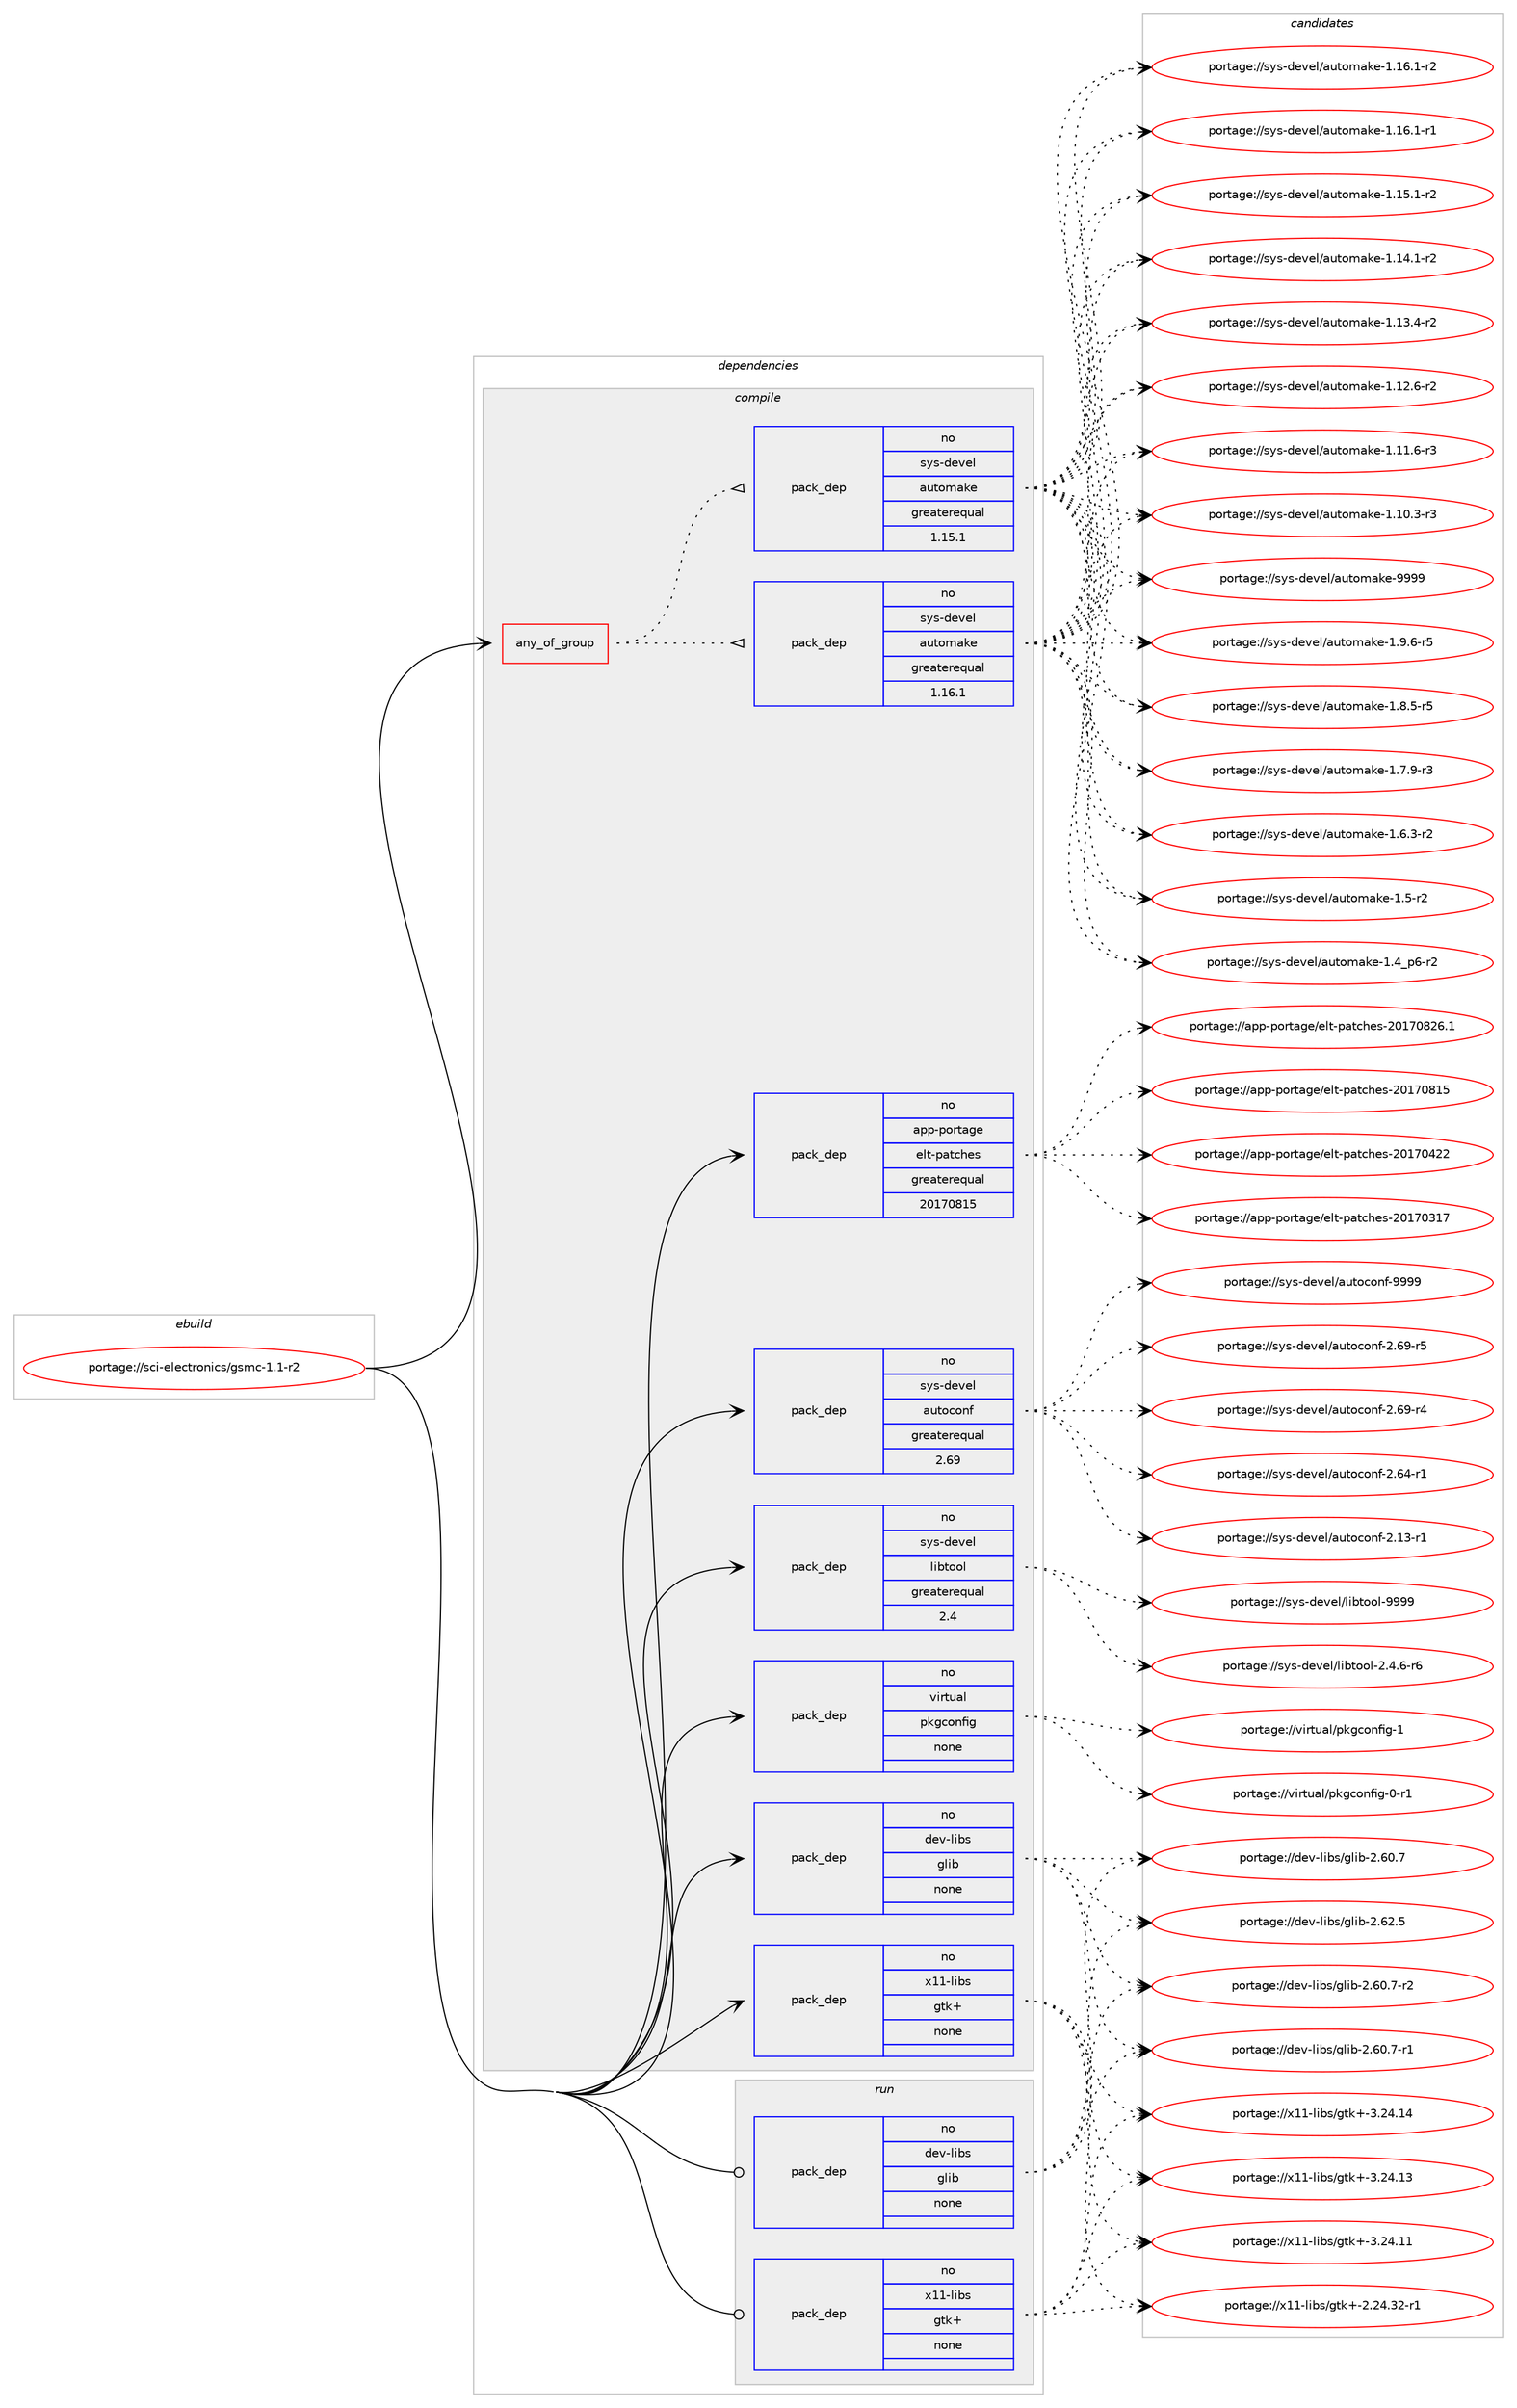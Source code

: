 digraph prolog {

# *************
# Graph options
# *************

newrank=true;
concentrate=true;
compound=true;
graph [rankdir=LR,fontname=Helvetica,fontsize=10,ranksep=1.5];#, ranksep=2.5, nodesep=0.2];
edge  [arrowhead=vee];
node  [fontname=Helvetica,fontsize=10];

# **********
# The ebuild
# **********

subgraph cluster_leftcol {
color=gray;
rank=same;
label=<<i>ebuild</i>>;
id [label="portage://sci-electronics/gsmc-1.1-r2", color=red, width=4, href="../sci-electronics/gsmc-1.1-r2.svg"];
}

# ****************
# The dependencies
# ****************

subgraph cluster_midcol {
color=gray;
label=<<i>dependencies</i>>;
subgraph cluster_compile {
fillcolor="#eeeeee";
style=filled;
label=<<i>compile</i>>;
subgraph any1158 {
dependency58373 [label=<<TABLE BORDER="0" CELLBORDER="1" CELLSPACING="0" CELLPADDING="4"><TR><TD CELLPADDING="10">any_of_group</TD></TR></TABLE>>, shape=none, color=red];subgraph pack44992 {
dependency58374 [label=<<TABLE BORDER="0" CELLBORDER="1" CELLSPACING="0" CELLPADDING="4" WIDTH="220"><TR><TD ROWSPAN="6" CELLPADDING="30">pack_dep</TD></TR><TR><TD WIDTH="110">no</TD></TR><TR><TD>sys-devel</TD></TR><TR><TD>automake</TD></TR><TR><TD>greaterequal</TD></TR><TR><TD>1.16.1</TD></TR></TABLE>>, shape=none, color=blue];
}
dependency58373:e -> dependency58374:w [weight=20,style="dotted",arrowhead="oinv"];
subgraph pack44993 {
dependency58375 [label=<<TABLE BORDER="0" CELLBORDER="1" CELLSPACING="0" CELLPADDING="4" WIDTH="220"><TR><TD ROWSPAN="6" CELLPADDING="30">pack_dep</TD></TR><TR><TD WIDTH="110">no</TD></TR><TR><TD>sys-devel</TD></TR><TR><TD>automake</TD></TR><TR><TD>greaterequal</TD></TR><TR><TD>1.15.1</TD></TR></TABLE>>, shape=none, color=blue];
}
dependency58373:e -> dependency58375:w [weight=20,style="dotted",arrowhead="oinv"];
}
id:e -> dependency58373:w [weight=20,style="solid",arrowhead="vee"];
subgraph pack44994 {
dependency58376 [label=<<TABLE BORDER="0" CELLBORDER="1" CELLSPACING="0" CELLPADDING="4" WIDTH="220"><TR><TD ROWSPAN="6" CELLPADDING="30">pack_dep</TD></TR><TR><TD WIDTH="110">no</TD></TR><TR><TD>app-portage</TD></TR><TR><TD>elt-patches</TD></TR><TR><TD>greaterequal</TD></TR><TR><TD>20170815</TD></TR></TABLE>>, shape=none, color=blue];
}
id:e -> dependency58376:w [weight=20,style="solid",arrowhead="vee"];
subgraph pack44995 {
dependency58377 [label=<<TABLE BORDER="0" CELLBORDER="1" CELLSPACING="0" CELLPADDING="4" WIDTH="220"><TR><TD ROWSPAN="6" CELLPADDING="30">pack_dep</TD></TR><TR><TD WIDTH="110">no</TD></TR><TR><TD>dev-libs</TD></TR><TR><TD>glib</TD></TR><TR><TD>none</TD></TR><TR><TD></TD></TR></TABLE>>, shape=none, color=blue];
}
id:e -> dependency58377:w [weight=20,style="solid",arrowhead="vee"];
subgraph pack44996 {
dependency58378 [label=<<TABLE BORDER="0" CELLBORDER="1" CELLSPACING="0" CELLPADDING="4" WIDTH="220"><TR><TD ROWSPAN="6" CELLPADDING="30">pack_dep</TD></TR><TR><TD WIDTH="110">no</TD></TR><TR><TD>sys-devel</TD></TR><TR><TD>autoconf</TD></TR><TR><TD>greaterequal</TD></TR><TR><TD>2.69</TD></TR></TABLE>>, shape=none, color=blue];
}
id:e -> dependency58378:w [weight=20,style="solid",arrowhead="vee"];
subgraph pack44997 {
dependency58379 [label=<<TABLE BORDER="0" CELLBORDER="1" CELLSPACING="0" CELLPADDING="4" WIDTH="220"><TR><TD ROWSPAN="6" CELLPADDING="30">pack_dep</TD></TR><TR><TD WIDTH="110">no</TD></TR><TR><TD>sys-devel</TD></TR><TR><TD>libtool</TD></TR><TR><TD>greaterequal</TD></TR><TR><TD>2.4</TD></TR></TABLE>>, shape=none, color=blue];
}
id:e -> dependency58379:w [weight=20,style="solid",arrowhead="vee"];
subgraph pack44998 {
dependency58380 [label=<<TABLE BORDER="0" CELLBORDER="1" CELLSPACING="0" CELLPADDING="4" WIDTH="220"><TR><TD ROWSPAN="6" CELLPADDING="30">pack_dep</TD></TR><TR><TD WIDTH="110">no</TD></TR><TR><TD>virtual</TD></TR><TR><TD>pkgconfig</TD></TR><TR><TD>none</TD></TR><TR><TD></TD></TR></TABLE>>, shape=none, color=blue];
}
id:e -> dependency58380:w [weight=20,style="solid",arrowhead="vee"];
subgraph pack44999 {
dependency58381 [label=<<TABLE BORDER="0" CELLBORDER="1" CELLSPACING="0" CELLPADDING="4" WIDTH="220"><TR><TD ROWSPAN="6" CELLPADDING="30">pack_dep</TD></TR><TR><TD WIDTH="110">no</TD></TR><TR><TD>x11-libs</TD></TR><TR><TD>gtk+</TD></TR><TR><TD>none</TD></TR><TR><TD></TD></TR></TABLE>>, shape=none, color=blue];
}
id:e -> dependency58381:w [weight=20,style="solid",arrowhead="vee"];
}
subgraph cluster_compileandrun {
fillcolor="#eeeeee";
style=filled;
label=<<i>compile and run</i>>;
}
subgraph cluster_run {
fillcolor="#eeeeee";
style=filled;
label=<<i>run</i>>;
subgraph pack45000 {
dependency58382 [label=<<TABLE BORDER="0" CELLBORDER="1" CELLSPACING="0" CELLPADDING="4" WIDTH="220"><TR><TD ROWSPAN="6" CELLPADDING="30">pack_dep</TD></TR><TR><TD WIDTH="110">no</TD></TR><TR><TD>dev-libs</TD></TR><TR><TD>glib</TD></TR><TR><TD>none</TD></TR><TR><TD></TD></TR></TABLE>>, shape=none, color=blue];
}
id:e -> dependency58382:w [weight=20,style="solid",arrowhead="odot"];
subgraph pack45001 {
dependency58383 [label=<<TABLE BORDER="0" CELLBORDER="1" CELLSPACING="0" CELLPADDING="4" WIDTH="220"><TR><TD ROWSPAN="6" CELLPADDING="30">pack_dep</TD></TR><TR><TD WIDTH="110">no</TD></TR><TR><TD>x11-libs</TD></TR><TR><TD>gtk+</TD></TR><TR><TD>none</TD></TR><TR><TD></TD></TR></TABLE>>, shape=none, color=blue];
}
id:e -> dependency58383:w [weight=20,style="solid",arrowhead="odot"];
}
}

# **************
# The candidates
# **************

subgraph cluster_choices {
rank=same;
color=gray;
label=<<i>candidates</i>>;

subgraph choice44992 {
color=black;
nodesep=1;
choice115121115451001011181011084797117116111109971071014557575757 [label="portage://sys-devel/automake-9999", color=red, width=4,href="../sys-devel/automake-9999.svg"];
choice115121115451001011181011084797117116111109971071014549465746544511453 [label="portage://sys-devel/automake-1.9.6-r5", color=red, width=4,href="../sys-devel/automake-1.9.6-r5.svg"];
choice115121115451001011181011084797117116111109971071014549465646534511453 [label="portage://sys-devel/automake-1.8.5-r5", color=red, width=4,href="../sys-devel/automake-1.8.5-r5.svg"];
choice115121115451001011181011084797117116111109971071014549465546574511451 [label="portage://sys-devel/automake-1.7.9-r3", color=red, width=4,href="../sys-devel/automake-1.7.9-r3.svg"];
choice115121115451001011181011084797117116111109971071014549465446514511450 [label="portage://sys-devel/automake-1.6.3-r2", color=red, width=4,href="../sys-devel/automake-1.6.3-r2.svg"];
choice11512111545100101118101108479711711611110997107101454946534511450 [label="portage://sys-devel/automake-1.5-r2", color=red, width=4,href="../sys-devel/automake-1.5-r2.svg"];
choice115121115451001011181011084797117116111109971071014549465295112544511450 [label="portage://sys-devel/automake-1.4_p6-r2", color=red, width=4,href="../sys-devel/automake-1.4_p6-r2.svg"];
choice11512111545100101118101108479711711611110997107101454946495446494511450 [label="portage://sys-devel/automake-1.16.1-r2", color=red, width=4,href="../sys-devel/automake-1.16.1-r2.svg"];
choice11512111545100101118101108479711711611110997107101454946495446494511449 [label="portage://sys-devel/automake-1.16.1-r1", color=red, width=4,href="../sys-devel/automake-1.16.1-r1.svg"];
choice11512111545100101118101108479711711611110997107101454946495346494511450 [label="portage://sys-devel/automake-1.15.1-r2", color=red, width=4,href="../sys-devel/automake-1.15.1-r2.svg"];
choice11512111545100101118101108479711711611110997107101454946495246494511450 [label="portage://sys-devel/automake-1.14.1-r2", color=red, width=4,href="../sys-devel/automake-1.14.1-r2.svg"];
choice11512111545100101118101108479711711611110997107101454946495146524511450 [label="portage://sys-devel/automake-1.13.4-r2", color=red, width=4,href="../sys-devel/automake-1.13.4-r2.svg"];
choice11512111545100101118101108479711711611110997107101454946495046544511450 [label="portage://sys-devel/automake-1.12.6-r2", color=red, width=4,href="../sys-devel/automake-1.12.6-r2.svg"];
choice11512111545100101118101108479711711611110997107101454946494946544511451 [label="portage://sys-devel/automake-1.11.6-r3", color=red, width=4,href="../sys-devel/automake-1.11.6-r3.svg"];
choice11512111545100101118101108479711711611110997107101454946494846514511451 [label="portage://sys-devel/automake-1.10.3-r3", color=red, width=4,href="../sys-devel/automake-1.10.3-r3.svg"];
dependency58374:e -> choice115121115451001011181011084797117116111109971071014557575757:w [style=dotted,weight="100"];
dependency58374:e -> choice115121115451001011181011084797117116111109971071014549465746544511453:w [style=dotted,weight="100"];
dependency58374:e -> choice115121115451001011181011084797117116111109971071014549465646534511453:w [style=dotted,weight="100"];
dependency58374:e -> choice115121115451001011181011084797117116111109971071014549465546574511451:w [style=dotted,weight="100"];
dependency58374:e -> choice115121115451001011181011084797117116111109971071014549465446514511450:w [style=dotted,weight="100"];
dependency58374:e -> choice11512111545100101118101108479711711611110997107101454946534511450:w [style=dotted,weight="100"];
dependency58374:e -> choice115121115451001011181011084797117116111109971071014549465295112544511450:w [style=dotted,weight="100"];
dependency58374:e -> choice11512111545100101118101108479711711611110997107101454946495446494511450:w [style=dotted,weight="100"];
dependency58374:e -> choice11512111545100101118101108479711711611110997107101454946495446494511449:w [style=dotted,weight="100"];
dependency58374:e -> choice11512111545100101118101108479711711611110997107101454946495346494511450:w [style=dotted,weight="100"];
dependency58374:e -> choice11512111545100101118101108479711711611110997107101454946495246494511450:w [style=dotted,weight="100"];
dependency58374:e -> choice11512111545100101118101108479711711611110997107101454946495146524511450:w [style=dotted,weight="100"];
dependency58374:e -> choice11512111545100101118101108479711711611110997107101454946495046544511450:w [style=dotted,weight="100"];
dependency58374:e -> choice11512111545100101118101108479711711611110997107101454946494946544511451:w [style=dotted,weight="100"];
dependency58374:e -> choice11512111545100101118101108479711711611110997107101454946494846514511451:w [style=dotted,weight="100"];
}
subgraph choice44993 {
color=black;
nodesep=1;
choice115121115451001011181011084797117116111109971071014557575757 [label="portage://sys-devel/automake-9999", color=red, width=4,href="../sys-devel/automake-9999.svg"];
choice115121115451001011181011084797117116111109971071014549465746544511453 [label="portage://sys-devel/automake-1.9.6-r5", color=red, width=4,href="../sys-devel/automake-1.9.6-r5.svg"];
choice115121115451001011181011084797117116111109971071014549465646534511453 [label="portage://sys-devel/automake-1.8.5-r5", color=red, width=4,href="../sys-devel/automake-1.8.5-r5.svg"];
choice115121115451001011181011084797117116111109971071014549465546574511451 [label="portage://sys-devel/automake-1.7.9-r3", color=red, width=4,href="../sys-devel/automake-1.7.9-r3.svg"];
choice115121115451001011181011084797117116111109971071014549465446514511450 [label="portage://sys-devel/automake-1.6.3-r2", color=red, width=4,href="../sys-devel/automake-1.6.3-r2.svg"];
choice11512111545100101118101108479711711611110997107101454946534511450 [label="portage://sys-devel/automake-1.5-r2", color=red, width=4,href="../sys-devel/automake-1.5-r2.svg"];
choice115121115451001011181011084797117116111109971071014549465295112544511450 [label="portage://sys-devel/automake-1.4_p6-r2", color=red, width=4,href="../sys-devel/automake-1.4_p6-r2.svg"];
choice11512111545100101118101108479711711611110997107101454946495446494511450 [label="portage://sys-devel/automake-1.16.1-r2", color=red, width=4,href="../sys-devel/automake-1.16.1-r2.svg"];
choice11512111545100101118101108479711711611110997107101454946495446494511449 [label="portage://sys-devel/automake-1.16.1-r1", color=red, width=4,href="../sys-devel/automake-1.16.1-r1.svg"];
choice11512111545100101118101108479711711611110997107101454946495346494511450 [label="portage://sys-devel/automake-1.15.1-r2", color=red, width=4,href="../sys-devel/automake-1.15.1-r2.svg"];
choice11512111545100101118101108479711711611110997107101454946495246494511450 [label="portage://sys-devel/automake-1.14.1-r2", color=red, width=4,href="../sys-devel/automake-1.14.1-r2.svg"];
choice11512111545100101118101108479711711611110997107101454946495146524511450 [label="portage://sys-devel/automake-1.13.4-r2", color=red, width=4,href="../sys-devel/automake-1.13.4-r2.svg"];
choice11512111545100101118101108479711711611110997107101454946495046544511450 [label="portage://sys-devel/automake-1.12.6-r2", color=red, width=4,href="../sys-devel/automake-1.12.6-r2.svg"];
choice11512111545100101118101108479711711611110997107101454946494946544511451 [label="portage://sys-devel/automake-1.11.6-r3", color=red, width=4,href="../sys-devel/automake-1.11.6-r3.svg"];
choice11512111545100101118101108479711711611110997107101454946494846514511451 [label="portage://sys-devel/automake-1.10.3-r3", color=red, width=4,href="../sys-devel/automake-1.10.3-r3.svg"];
dependency58375:e -> choice115121115451001011181011084797117116111109971071014557575757:w [style=dotted,weight="100"];
dependency58375:e -> choice115121115451001011181011084797117116111109971071014549465746544511453:w [style=dotted,weight="100"];
dependency58375:e -> choice115121115451001011181011084797117116111109971071014549465646534511453:w [style=dotted,weight="100"];
dependency58375:e -> choice115121115451001011181011084797117116111109971071014549465546574511451:w [style=dotted,weight="100"];
dependency58375:e -> choice115121115451001011181011084797117116111109971071014549465446514511450:w [style=dotted,weight="100"];
dependency58375:e -> choice11512111545100101118101108479711711611110997107101454946534511450:w [style=dotted,weight="100"];
dependency58375:e -> choice115121115451001011181011084797117116111109971071014549465295112544511450:w [style=dotted,weight="100"];
dependency58375:e -> choice11512111545100101118101108479711711611110997107101454946495446494511450:w [style=dotted,weight="100"];
dependency58375:e -> choice11512111545100101118101108479711711611110997107101454946495446494511449:w [style=dotted,weight="100"];
dependency58375:e -> choice11512111545100101118101108479711711611110997107101454946495346494511450:w [style=dotted,weight="100"];
dependency58375:e -> choice11512111545100101118101108479711711611110997107101454946495246494511450:w [style=dotted,weight="100"];
dependency58375:e -> choice11512111545100101118101108479711711611110997107101454946495146524511450:w [style=dotted,weight="100"];
dependency58375:e -> choice11512111545100101118101108479711711611110997107101454946495046544511450:w [style=dotted,weight="100"];
dependency58375:e -> choice11512111545100101118101108479711711611110997107101454946494946544511451:w [style=dotted,weight="100"];
dependency58375:e -> choice11512111545100101118101108479711711611110997107101454946494846514511451:w [style=dotted,weight="100"];
}
subgraph choice44994 {
color=black;
nodesep=1;
choice971121124511211111411697103101471011081164511297116991041011154550484955485650544649 [label="portage://app-portage/elt-patches-20170826.1", color=red, width=4,href="../app-portage/elt-patches-20170826.1.svg"];
choice97112112451121111141169710310147101108116451129711699104101115455048495548564953 [label="portage://app-portage/elt-patches-20170815", color=red, width=4,href="../app-portage/elt-patches-20170815.svg"];
choice97112112451121111141169710310147101108116451129711699104101115455048495548525050 [label="portage://app-portage/elt-patches-20170422", color=red, width=4,href="../app-portage/elt-patches-20170422.svg"];
choice97112112451121111141169710310147101108116451129711699104101115455048495548514955 [label="portage://app-portage/elt-patches-20170317", color=red, width=4,href="../app-portage/elt-patches-20170317.svg"];
dependency58376:e -> choice971121124511211111411697103101471011081164511297116991041011154550484955485650544649:w [style=dotted,weight="100"];
dependency58376:e -> choice97112112451121111141169710310147101108116451129711699104101115455048495548564953:w [style=dotted,weight="100"];
dependency58376:e -> choice97112112451121111141169710310147101108116451129711699104101115455048495548525050:w [style=dotted,weight="100"];
dependency58376:e -> choice97112112451121111141169710310147101108116451129711699104101115455048495548514955:w [style=dotted,weight="100"];
}
subgraph choice44995 {
color=black;
nodesep=1;
choice1001011184510810598115471031081059845504654504653 [label="portage://dev-libs/glib-2.62.5", color=red, width=4,href="../dev-libs/glib-2.62.5.svg"];
choice10010111845108105981154710310810598455046544846554511450 [label="portage://dev-libs/glib-2.60.7-r2", color=red, width=4,href="../dev-libs/glib-2.60.7-r2.svg"];
choice10010111845108105981154710310810598455046544846554511449 [label="portage://dev-libs/glib-2.60.7-r1", color=red, width=4,href="../dev-libs/glib-2.60.7-r1.svg"];
choice1001011184510810598115471031081059845504654484655 [label="portage://dev-libs/glib-2.60.7", color=red, width=4,href="../dev-libs/glib-2.60.7.svg"];
dependency58377:e -> choice1001011184510810598115471031081059845504654504653:w [style=dotted,weight="100"];
dependency58377:e -> choice10010111845108105981154710310810598455046544846554511450:w [style=dotted,weight="100"];
dependency58377:e -> choice10010111845108105981154710310810598455046544846554511449:w [style=dotted,weight="100"];
dependency58377:e -> choice1001011184510810598115471031081059845504654484655:w [style=dotted,weight="100"];
}
subgraph choice44996 {
color=black;
nodesep=1;
choice115121115451001011181011084797117116111991111101024557575757 [label="portage://sys-devel/autoconf-9999", color=red, width=4,href="../sys-devel/autoconf-9999.svg"];
choice1151211154510010111810110847971171161119911111010245504654574511453 [label="portage://sys-devel/autoconf-2.69-r5", color=red, width=4,href="../sys-devel/autoconf-2.69-r5.svg"];
choice1151211154510010111810110847971171161119911111010245504654574511452 [label="portage://sys-devel/autoconf-2.69-r4", color=red, width=4,href="../sys-devel/autoconf-2.69-r4.svg"];
choice1151211154510010111810110847971171161119911111010245504654524511449 [label="portage://sys-devel/autoconf-2.64-r1", color=red, width=4,href="../sys-devel/autoconf-2.64-r1.svg"];
choice1151211154510010111810110847971171161119911111010245504649514511449 [label="portage://sys-devel/autoconf-2.13-r1", color=red, width=4,href="../sys-devel/autoconf-2.13-r1.svg"];
dependency58378:e -> choice115121115451001011181011084797117116111991111101024557575757:w [style=dotted,weight="100"];
dependency58378:e -> choice1151211154510010111810110847971171161119911111010245504654574511453:w [style=dotted,weight="100"];
dependency58378:e -> choice1151211154510010111810110847971171161119911111010245504654574511452:w [style=dotted,weight="100"];
dependency58378:e -> choice1151211154510010111810110847971171161119911111010245504654524511449:w [style=dotted,weight="100"];
dependency58378:e -> choice1151211154510010111810110847971171161119911111010245504649514511449:w [style=dotted,weight="100"];
}
subgraph choice44997 {
color=black;
nodesep=1;
choice1151211154510010111810110847108105981161111111084557575757 [label="portage://sys-devel/libtool-9999", color=red, width=4,href="../sys-devel/libtool-9999.svg"];
choice1151211154510010111810110847108105981161111111084550465246544511454 [label="portage://sys-devel/libtool-2.4.6-r6", color=red, width=4,href="../sys-devel/libtool-2.4.6-r6.svg"];
dependency58379:e -> choice1151211154510010111810110847108105981161111111084557575757:w [style=dotted,weight="100"];
dependency58379:e -> choice1151211154510010111810110847108105981161111111084550465246544511454:w [style=dotted,weight="100"];
}
subgraph choice44998 {
color=black;
nodesep=1;
choice1181051141161179710847112107103991111101021051034549 [label="portage://virtual/pkgconfig-1", color=red, width=4,href="../virtual/pkgconfig-1.svg"];
choice11810511411611797108471121071039911111010210510345484511449 [label="portage://virtual/pkgconfig-0-r1", color=red, width=4,href="../virtual/pkgconfig-0-r1.svg"];
dependency58380:e -> choice1181051141161179710847112107103991111101021051034549:w [style=dotted,weight="100"];
dependency58380:e -> choice11810511411611797108471121071039911111010210510345484511449:w [style=dotted,weight="100"];
}
subgraph choice44999 {
color=black;
nodesep=1;
choice1204949451081059811547103116107434551465052464952 [label="portage://x11-libs/gtk+-3.24.14", color=red, width=4,href="../x11-libs/gtk+-3.24.14.svg"];
choice1204949451081059811547103116107434551465052464951 [label="portage://x11-libs/gtk+-3.24.13", color=red, width=4,href="../x11-libs/gtk+-3.24.13.svg"];
choice1204949451081059811547103116107434551465052464949 [label="portage://x11-libs/gtk+-3.24.11", color=red, width=4,href="../x11-libs/gtk+-3.24.11.svg"];
choice12049494510810598115471031161074345504650524651504511449 [label="portage://x11-libs/gtk+-2.24.32-r1", color=red, width=4,href="../x11-libs/gtk+-2.24.32-r1.svg"];
dependency58381:e -> choice1204949451081059811547103116107434551465052464952:w [style=dotted,weight="100"];
dependency58381:e -> choice1204949451081059811547103116107434551465052464951:w [style=dotted,weight="100"];
dependency58381:e -> choice1204949451081059811547103116107434551465052464949:w [style=dotted,weight="100"];
dependency58381:e -> choice12049494510810598115471031161074345504650524651504511449:w [style=dotted,weight="100"];
}
subgraph choice45000 {
color=black;
nodesep=1;
choice1001011184510810598115471031081059845504654504653 [label="portage://dev-libs/glib-2.62.5", color=red, width=4,href="../dev-libs/glib-2.62.5.svg"];
choice10010111845108105981154710310810598455046544846554511450 [label="portage://dev-libs/glib-2.60.7-r2", color=red, width=4,href="../dev-libs/glib-2.60.7-r2.svg"];
choice10010111845108105981154710310810598455046544846554511449 [label="portage://dev-libs/glib-2.60.7-r1", color=red, width=4,href="../dev-libs/glib-2.60.7-r1.svg"];
choice1001011184510810598115471031081059845504654484655 [label="portage://dev-libs/glib-2.60.7", color=red, width=4,href="../dev-libs/glib-2.60.7.svg"];
dependency58382:e -> choice1001011184510810598115471031081059845504654504653:w [style=dotted,weight="100"];
dependency58382:e -> choice10010111845108105981154710310810598455046544846554511450:w [style=dotted,weight="100"];
dependency58382:e -> choice10010111845108105981154710310810598455046544846554511449:w [style=dotted,weight="100"];
dependency58382:e -> choice1001011184510810598115471031081059845504654484655:w [style=dotted,weight="100"];
}
subgraph choice45001 {
color=black;
nodesep=1;
choice1204949451081059811547103116107434551465052464952 [label="portage://x11-libs/gtk+-3.24.14", color=red, width=4,href="../x11-libs/gtk+-3.24.14.svg"];
choice1204949451081059811547103116107434551465052464951 [label="portage://x11-libs/gtk+-3.24.13", color=red, width=4,href="../x11-libs/gtk+-3.24.13.svg"];
choice1204949451081059811547103116107434551465052464949 [label="portage://x11-libs/gtk+-3.24.11", color=red, width=4,href="../x11-libs/gtk+-3.24.11.svg"];
choice12049494510810598115471031161074345504650524651504511449 [label="portage://x11-libs/gtk+-2.24.32-r1", color=red, width=4,href="../x11-libs/gtk+-2.24.32-r1.svg"];
dependency58383:e -> choice1204949451081059811547103116107434551465052464952:w [style=dotted,weight="100"];
dependency58383:e -> choice1204949451081059811547103116107434551465052464951:w [style=dotted,weight="100"];
dependency58383:e -> choice1204949451081059811547103116107434551465052464949:w [style=dotted,weight="100"];
dependency58383:e -> choice12049494510810598115471031161074345504650524651504511449:w [style=dotted,weight="100"];
}
}

}
